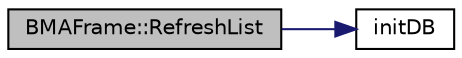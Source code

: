 digraph "BMAFrame::RefreshList"
{
  edge [fontname="Helvetica",fontsize="10",labelfontname="Helvetica",labelfontsize="10"];
  node [fontname="Helvetica",fontsize="10",shape=record];
  rankdir="LR";
  Node1 [label="BMAFrame::RefreshList",height=0.2,width=0.4,color="black", fillcolor="grey75", style="filled", fontcolor="black"];
  Node1 -> Node2 [color="midnightblue",fontsize="10",style="solid",fontname="Helvetica"];
  Node2 [label="initDB",height=0.2,width=0.4,color="black", fillcolor="white", style="filled",URL="$sqlite_8h.html#a15f20f862c3c044d38656009f256b4e0"];
}
